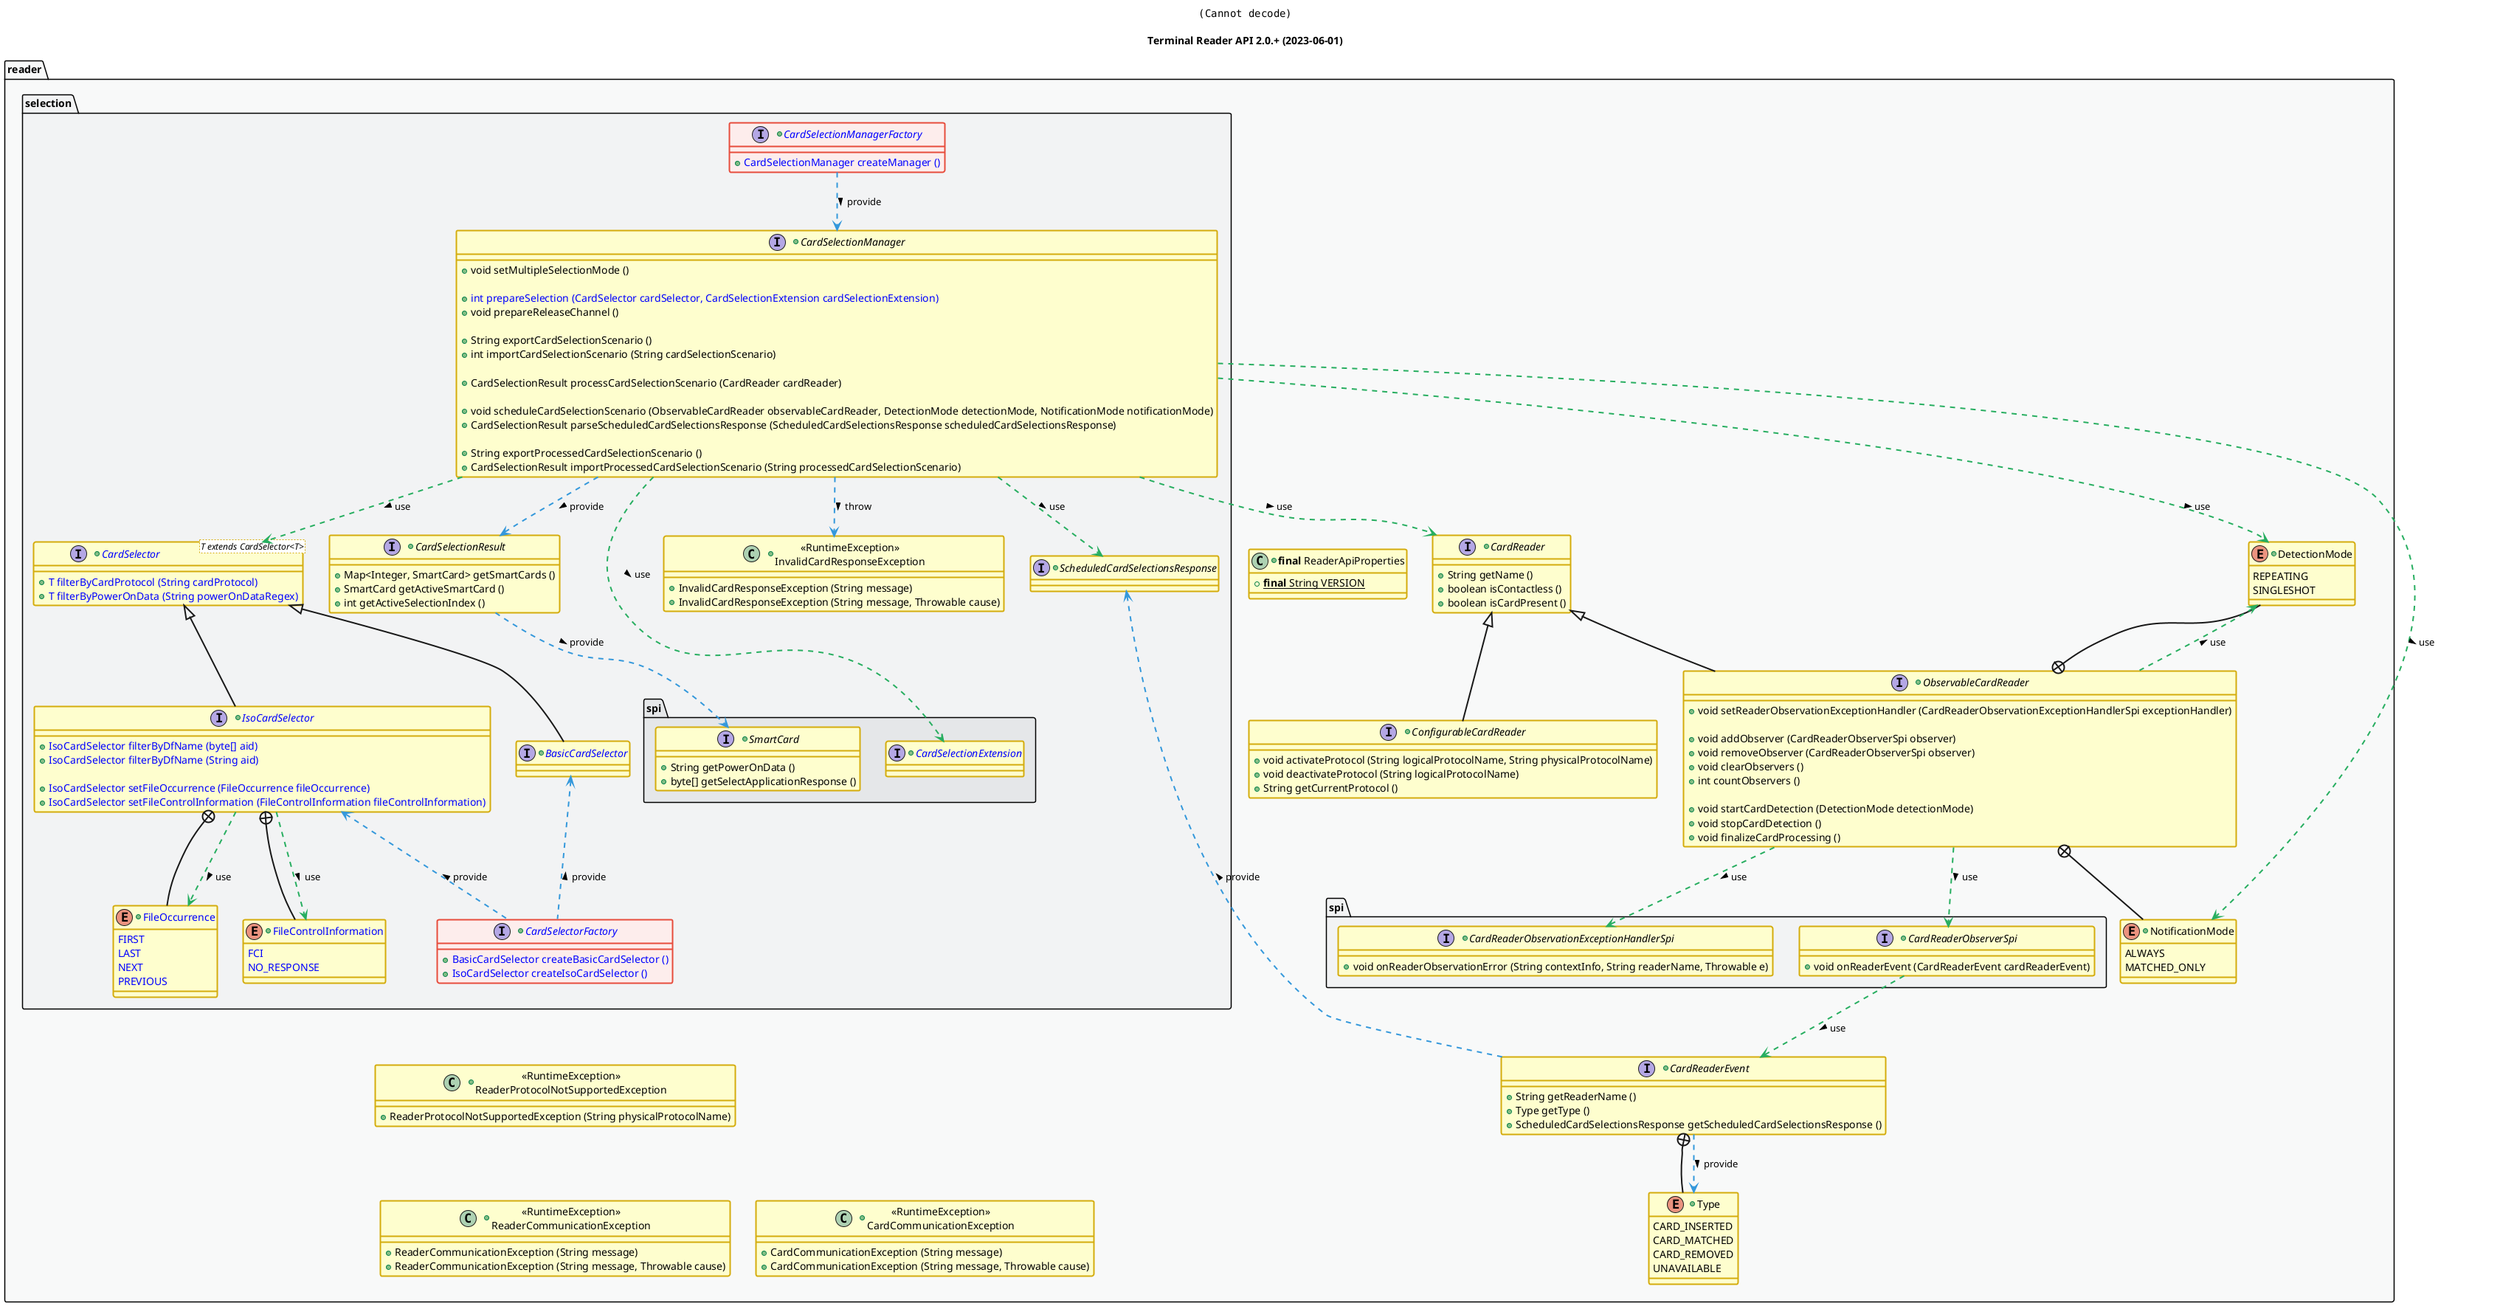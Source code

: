 @startuml
title
    <img:../assets/logo.png>

    Terminal Reader API 2.0.+ (2023-06-01)
end title

' == THEME ==

'Couleurs issues de : https://htmlcolorcodes.com/fr/tableau-de-couleur/tableau-de-couleur-design-plat/
!define C_GREY1 F8F9F9
!define C_GREY2 F2F3F4
!define C_GREY3 E5E7E9
!define C_GREY4 D7DBDD
!define C_GREY5 CACFD2
!define C_GREY6 BDC3C7
!define C_LINK 3498DB
!define C_USE 27AE60

' -- Styles that don't work with new version of plantuml --
skinparam stereotypeABorderColor #A9DCDF
skinparam stereotypeIBorderColor #B4A7E5
skinparam stereotypeCBorderColor #ADD1B2
skinparam stereotypeEBorderColor #EB93DF
' -- END --

skinparam ClassBorderThickness 2
skinparam ArrowThickness 2

' Yellow
skinparam ClassBackgroundColor #FEFECE
skinparam ClassBorderColor #D4AC0D
' Red
skinparam ClassBackgroundColor<<red>> #FDEDEC
skinparam ClassBorderColor<<red>> #E74C3C
hide <<red>> stereotype
' Purple
skinparam ClassBackgroundColor<<purple>> #F4ECF7
skinparam ClassBorderColor<<purple>> #8E44AD
hide <<purple>> stereotype
' blue
skinparam ClassBackgroundColor<<blue>> #EBF5FB
skinparam ClassBorderColor<<blue>> #3498DB
hide <<blue>> stereotype
' Green
skinparam ClassBackgroundColor<<green>> #E9F7EF
skinparam ClassBorderColor<<green>> #27AE60
hide <<green>> stereotype
' Grey
skinparam ClassBackgroundColor<<grey>> #EAECEE
skinparam ClassBorderColor<<grey>> #2C3E50
hide <<grey>> stereotype

' == CONTENT ==

package "reader" as reader {

' SERVICE
together {
    +class "**final** ReaderApiProperties" as ApiProperties {
        +{static} **final** String VERSION
    }
    +interface CardReader {
        +String getName ()
        +boolean isContactless ()
        +boolean isCardPresent ()
    }
    +interface ObservableCardReader extends CardReader {
        +void setReaderObservationExceptionHandler (CardReaderObservationExceptionHandlerSpi exceptionHandler)

        +void addObserver (CardReaderObserverSpi observer)
        +void removeObserver (CardReaderObserverSpi observer)
        +void clearObservers ()
        +int countObservers ()

        +void startCardDetection (DetectionMode detectionMode)
        +void stopCardDetection ()
        +void finalizeCardProcessing ()
    }
    +interface ConfigurableCardReader extends CardReader {
        +void activateProtocol (String logicalProtocolName, String physicalProtocolName)
        +void deactivateProtocol (String logicalProtocolName)
        +String getCurrentProtocol ()
    }
    +enum DetectionMode {
        REPEATING
        SINGLESHOT
    }
    +enum NotificationMode {
        ALWAYS
        MATCHED_ONLY
    }
    +interface CardReaderEvent {
        +String getReaderName ()
        +Type getType ()
        +ScheduledCardSelectionsResponse getScheduledCardSelectionsResponse ()
    }
    +enum "Type" as CardReaderEventType {
        CARD_INSERTED
        CARD_MATCHED
        CARD_REMOVED
        UNAVAILABLE
    }
    ' SPI
    package "spi" as readerSpi {
        +interface CardReaderObserverSpi {
            +void onReaderEvent (CardReaderEvent cardReaderEvent)
        }
        +interface CardReaderObservationExceptionHandlerSpi {
            +void onReaderObservationError (String contextInfo, String readerName, Throwable e)
        }
    }
}

' SELECTION
package "selection" as selectionApi {
    ' Selection
    +interface "<color:blue>CardSelectionManagerFactory" as CardSelectionManagerFactory {
        +<color:blue>CardSelectionManager createManager ()
    }
    +interface CardSelectionManager {
        +void setMultipleSelectionMode ()

        +<color:blue>int prepareSelection (CardSelector cardSelector, CardSelectionExtension cardSelectionExtension)
        +void prepareReleaseChannel ()

        +String exportCardSelectionScenario ()
        +int importCardSelectionScenario (String cardSelectionScenario)

        +CardSelectionResult processCardSelectionScenario (CardReader cardReader)

        +void scheduleCardSelectionScenario (ObservableCardReader observableCardReader, DetectionMode detectionMode, NotificationMode notificationMode)
        +CardSelectionResult parseScheduledCardSelectionsResponse (ScheduledCardSelectionsResponse scheduledCardSelectionsResponse)

        +String exportProcessedCardSelectionScenario ()
        +CardSelectionResult importProcessedCardSelectionScenario (String processedCardSelectionScenario)
    }
    +interface "<color:blue>CardSelectorFactory" as CardSelectorFactory {
        +<color:blue>BasicCardSelector createBasicCardSelector ()
        +<color:blue>IsoCardSelector createIsoCardSelector ()
    }
    +interface "<color:blue>CardSelector<T extends CardSelector<T>>" as CardSelector {
        +<color:blue>T filterByCardProtocol (String cardProtocol)
        +<color:blue>T filterByPowerOnData (String powerOnDataRegex)
    }
    +interface "<color:blue>BasicCardSelector" as BasicCardSelector extends CardSelector {
    }
    +interface "<color:blue>IsoCardSelector" as IsoCardSelector extends CardSelector {
        +<color:blue>IsoCardSelector filterByDfName (byte[] aid)
        +<color:blue>IsoCardSelector filterByDfName (String aid)

        +<color:blue>IsoCardSelector setFileOccurrence (FileOccurrence fileOccurrence)
        +<color:blue>IsoCardSelector setFileControlInformation (FileControlInformation fileControlInformation)
    }
    +enum "<color:blue>FileOccurrence" as FileOccurrence {
        <color:blue>FIRST
        <color:blue>LAST
        <color:blue>NEXT
        <color:blue>PREVIOUS
    }
    +enum "<color:blue>FileControlInformation" as FileControlInformation {
        <color:blue>FCI
        <color:blue>NO_RESPONSE
    }

    ' Card Extension SPI
    package "spi" as selectionSpi {
        +interface "<color:blue>CardSelectionExtension" as CardSelectionExtension {
        }
        +interface "SmartCard" as SmartCard {
            +String getPowerOnData ()
            +byte[] getSelectApplicationResponse ()
        }
    }
    +interface CardSelectionResult {
        +Map<Integer, SmartCard> getSmartCards ()
        +SmartCard getActiveSmartCard ()
        +int getActiveSelectionIndex ()
    }
    +interface ScheduledCardSelectionsResponse {
    }

    +class "<<RuntimeException>>\nInvalidCardResponseException" as InvalidCardResponseException {
        +InvalidCardResponseException (String message)
        +InvalidCardResponseException (String message, Throwable cause)
    }
}
' EXCEPTIONS
+class "<<RuntimeException>>\nReaderCommunicationException" as ReaderCommunicationException {
    +ReaderCommunicationException (String message)
    +ReaderCommunicationException (String message, Throwable cause)
}
+class "<<RuntimeException>>\nReaderProtocolNotSupportedException" as ReaderProtocolNotSupportedException {
    +ReaderProtocolNotSupportedException (String physicalProtocolName)
}
+class "<<RuntimeException>>\nCardCommunicationException" as CardCommunicationException {
    +CardCommunicationException (String message)
    +CardCommunicationException (String message, Throwable cause)
}

}

' Associations

ObservableCardReader +-- NotificationMode
ObservableCardReader +-up- DetectionMode
ObservableCardReader .up.> DetectionMode #C_USE : use >
ObservableCardReader ..> CardReaderObservationExceptionHandlerSpi #C_USE : use >

CardReaderEvent +-- CardReaderEventType
CardReaderEvent ..> CardReaderEventType #C_LINK : provide >
CardReaderEvent .up.> ScheduledCardSelectionsResponse #C_LINK : provide >

CardSelectionManagerFactory ..> CardSelectionManager #C_LINK : provide >

CardSelectionResult ..> SmartCard #C_LINK : provide >

CardSelectorFactory .up.> BasicCardSelector #C_LINK : provide >
CardSelectorFactory .up.> IsoCardSelector #C_LINK : provide >

IsoCardSelector +-- FileOccurrence
IsoCardSelector ..> FileOccurrence #C_USE : use >
IsoCardSelector +-- FileControlInformation
IsoCardSelector ..> FileControlInformation #C_USE : use >

CardSelectionManager ..> CardSelector #C_USE : use >
CardSelectionManager ..> CardSelectionExtension #C_USE : use >
CardSelectionManager ..> ScheduledCardSelectionsResponse #C_USE : use >
CardSelectionManager ..> CardSelectionResult #C_LINK : provide >
CardSelectionManager .right.> CardReader #C_USE : use >
CardSelectionManager ..> NotificationMode #C_USE : use >
CardSelectionManager ..> DetectionMode #C_USE : use >
CardSelectionManager ..> InvalidCardResponseException #C_LINK : throw >

ObservableCardReader ..> CardReaderObserverSpi #C_USE : use >

CardReaderObserverSpi ..> CardReaderEvent #C_USE : use >

' == LAYOUT ==

CardSelectorFactory -[hidden]- ReaderProtocolNotSupportedException
ReaderProtocolNotSupportedException -[hidden]- ReaderCommunicationException
ReaderCommunicationException -[hidden]right- CardCommunicationException

' == STYLE ==

package reader #C_GREY1 {}
package reader.readerSpi #C_GREY2 {}
package reader.selectionApi #C_GREY2 {}
package reader.selectionApi.selectionSpi #C_GREY3 {}

interface reader.selectionApi.CardSelectionManagerFactory <<red>>
interface reader.selectionApi.CardSelectorFactory <<red>>

@enduml
